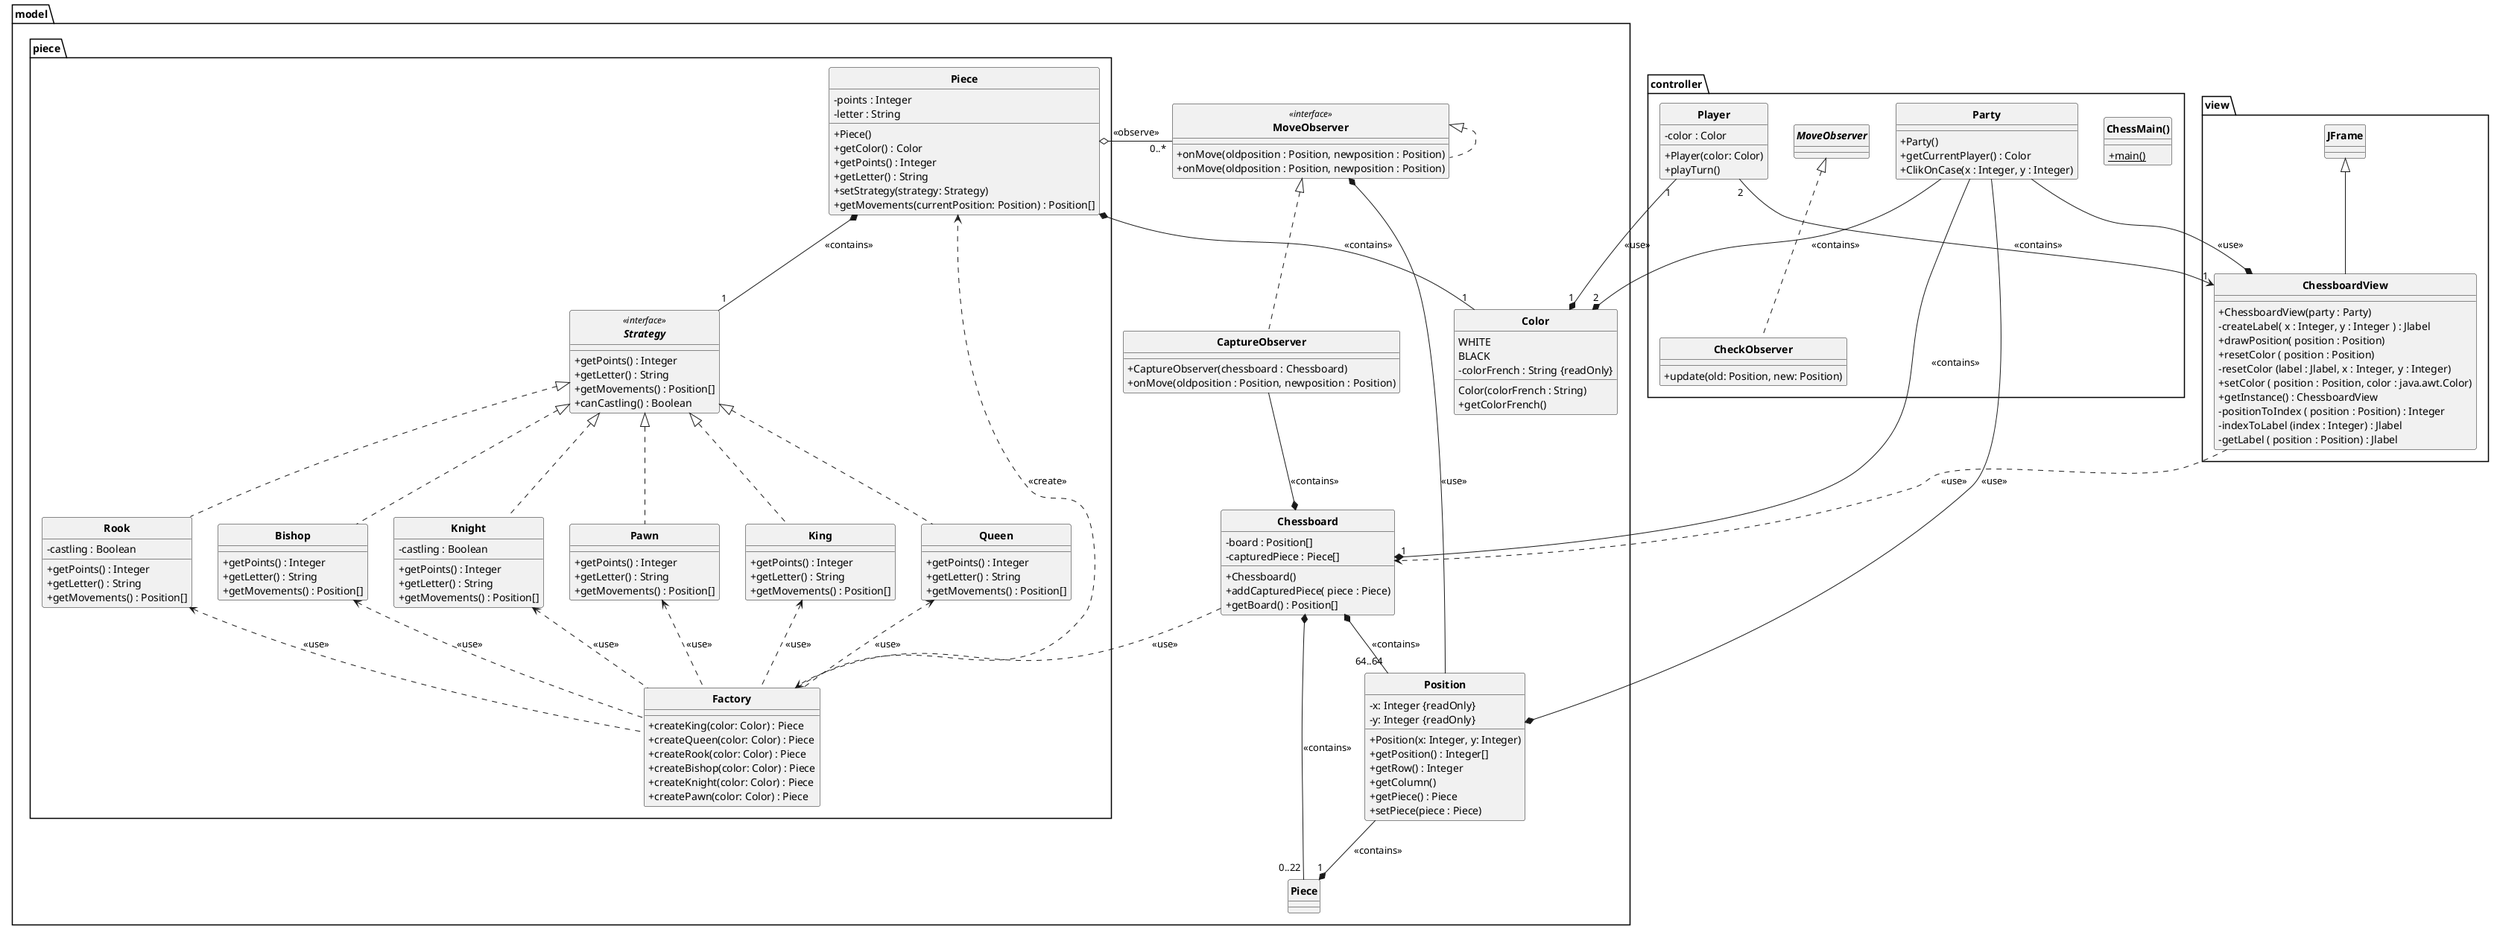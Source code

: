 
@startuml chess
' https://plantuml.com/class-diagram

skinparam style strictuml
skinparam ClassAttributeIconSize 0
skinparam ClassFontStyle bold

' constructeur à ajouter
' mouvement des pièces !!!
' aggrécation/composition -> nom des attributs
' type primaire exclusivement comeme attribut

package "model" {
    enum Color {
        WHITE
        BLACK
        - colorFrench : String {readOnly}
        Color(colorFrench : String)
        +getColorFrench()

    }

    class Position {
        - x: Integer {readOnly}
        - y: Integer {readOnly}
        + Position(x: Integer, y: Integer)
        + getPosition() : Integer[]
        + getRow() : Integer
        + getColumn()
        + getPiece() : Piece
        + setPiece(piece : Piece)
    }
    Position --* MoveObserver : <<use>>
    Position  --* "1" Piece : <<contains>>

    class Chessboard {
        - board : Position[]
        - capturedPiece : Piece[]
        + Chessboard()
        + addCapturedPiece( piece : Piece)
        + getBoard() : Position[]
   }
    Chessboard *-- "64..64" Position : <<contains>>
    Chessboard *-- "0..22" Piece : <<contains>>

    package "piece" {
        class Piece {
            -points : Integer
            -letter : String
            + Piece()
            + getColor() : Color
            + getPoints() : Integer
            + getLetter() : String
            + setStrategy(strategy: Strategy)
            + getMovements(currentPosition: Position) : Position[]
        }
        Piece *-- "1" Strategy : <<contains>>
        Piece *-- "1" Color : <<contains>>
        Piece o- "0..*" MoveObserver : <<observe>>


        interface Strategy <<interface>> {
            + getPoints() : Integer
            + getLetter() : String
            + getMovements() : Position[]
            + canCastling() : Boolean
        }

        class King implements Strategy{
            +getPoints() : Integer
            +getLetter() : String
            +getMovements() : Position[]
        }
        class Queen implements Strategy{
            +getPoints() : Integer
            +getLetter() : String
            +getMovements() : Position[]
        }
        class Rook implements Strategy {
            +getPoints() : Integer
            +getLetter() : String
            +getMovements() : Position[]
            - castling : Boolean
        }
        class Bishop implements Strategy{
            +getPoints() : Integer
            +getLetter() : String
            +getMovements() : Position[]
        }
        class Knight implements Strategy {
            +getPoints() : Integer
            +getLetter() : String
            +getMovements() : Position[]
            - castling : Boolean
        }
        class Pawn implements Strategy{
            +getPoints() : Integer
            +getLetter() : String
            +getMovements() : Position[]
        }

        class Factory {
            + createKing(color: Color) : Piece
            + createQueen(color: Color) : Piece
            + createRook(color: Color) : Piece
            + createBishop(color: Color) : Piece
            + createKnight(color: Color) : Piece
            + createPawn(color: Color) : Piece
        }

        King <.. Factory : <<use>>
        Queen <.. Factory : <<use>>
        Rook <.. Factory : <<use>>
        Bishop <.. Factory : <<use>>
        Knight <.. Factory : <<use>>
        Pawn <.. Factory : <<use>>

        Factory .> Piece : <<create>>
    }

    interface MoveObserver <<interface>> {
        + onMove(oldposition : Position, newposition : Position)
    }

    Chessboard ..> Factory : <<use>>
    class MoveObserver implements MoveObserver{
            + onMove(oldposition : Position, newposition : Position)
    }
    class CaptureObserver implements MoveObserver{
            +CaptureObserver(chessboard : Chessboard)
             + onMove(oldposition : Position, newposition : Position)
    }
    CaptureObserver --* Chessboard : <<contains>>

}


package "view" {
    class ChessboardView extends JFrame {
        + ChessboardView(party : Party)
        - createLabel( x : Integer, y : Integer ) : Jlabel
        + drawPosition( position : Position)
        + resetColor ( position : Position)
        - resetColor (label : Jlabel, x : Integer, y : Integer)
        + setColor ( position : Position, color : java.awt.Color)
        + getInstance() : ChessboardView
        - positionToIndex ( position : Position) : Integer
        - indexToLabel (index : Integer) : Jlabel
        - getLabel ( position : Position) : Jlabel
        }

}

package "controller" {
    class ChessMain() {
        + {static} main()
    }
    Player "2" --> "1" ChessboardView : <<contains>>

    class Player {
        - color : Color
        +Player(color: Color)
        + playTurn()
    }
        Player "1" --* "1"Color : <<use>>

    class CheckObserver implements MoveObserver {
        + update(old: Position, new: Position)
    }
    class Party {
    +Party()
    +getCurrentPlayer() : Color
    +ClikOnCase(x : Integer, y : Integer)

    }

    Party --* "1" Chessboard: <<contains>>
    Party --* ChessboardView : <<use>>
    Party --* "2"Color : <<contains>>
    Party --* Position : <<use>>
}

ChessboardView ..> Chessboard : <<use>>

@enduml
